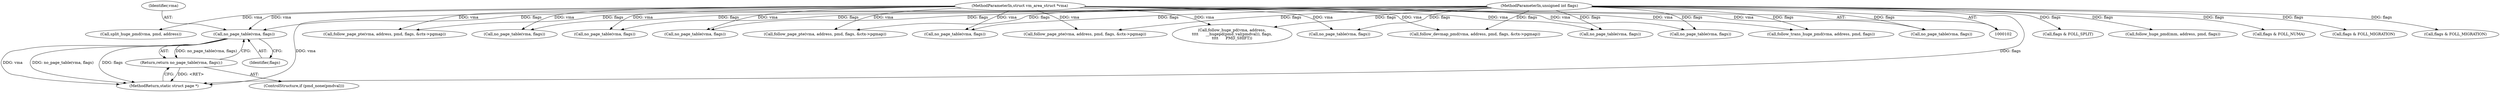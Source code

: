 digraph "0_linux_6b3a707736301c2128ca85ce85fb13f60b5e350a_5@pointer" {
"1000133" [label="(Call,no_page_table(vma, flags))"];
"1000103" [label="(MethodParameterIn,struct vm_area_struct *vma)"];
"1000106" [label="(MethodParameterIn,unsigned int flags)"];
"1000132" [label="(Return,return no_page_table(vma, flags);)"];
"1000275" [label="(Call,no_page_table(vma, flags))"];
"1000169" [label="(Call,follow_huge_pd(vma, address,\n\t\t\t\t      __hugepd(pmd_val(pmdval)), flags,\n\t\t\t\t      PMD_SHIFT))"];
"1000269" [label="(Call,flags & FOLL_NUMA)"];
"1000103" [label="(MethodParameterIn,struct vm_area_struct *vma)"];
"1000237" [label="(Call,follow_devmap_pmd(vma, address, pmd, flags, &ctx->pgmap))"];
"1000308" [label="(Call,flags & FOLL_MIGRATION)"];
"1000106" [label="(MethodParameterIn,unsigned int flags)"];
"1000198" [label="(Call,no_page_table(vma, flags))"];
"1000194" [label="(Call,flags & FOLL_MIGRATION)"];
"1000132" [label="(Return,return no_page_table(vma, flags);)"];
"1000358" [label="(Call,split_huge_pmd(vma, pmd, address))"];
"1000329" [label="(Call,follow_page_pte(vma, address, pmd, flags, &ctx->pgmap))"];
"1000425" [label="(MethodReturn,static struct page *)"];
"1000134" [label="(Identifier,vma)"];
"1000135" [label="(Identifier,flags)"];
"1000222" [label="(Call,no_page_table(vma, flags))"];
"1000339" [label="(Call,flags & FOLL_SPLIT)"];
"1000158" [label="(Call,no_page_table(vma, flags))"];
"1000390" [label="(Call,no_page_table(vma, flags))"];
"1000133" [label="(Call,no_page_table(vma, flags))"];
"1000398" [label="(Call,follow_page_pte(vma, address, pmd, flags, &ctx->pgmap))"];
"1000258" [label="(Call,follow_page_pte(vma, address, pmd, flags, &ctx->pgmap))"];
"1000293" [label="(Call,no_page_table(vma, flags))"];
"1000312" [label="(Call,no_page_table(vma, flags))"];
"1000148" [label="(Call,follow_huge_pmd(mm, address, pmd, flags))"];
"1000409" [label="(Call,follow_trans_huge_pmd(vma, address, pmd, flags))"];
"1000129" [label="(ControlStructure,if (pmd_none(pmdval)))"];
"1000182" [label="(Call,no_page_table(vma, flags))"];
"1000133" -> "1000132"  [label="AST: "];
"1000133" -> "1000135"  [label="CFG: "];
"1000134" -> "1000133"  [label="AST: "];
"1000135" -> "1000133"  [label="AST: "];
"1000132" -> "1000133"  [label="CFG: "];
"1000133" -> "1000425"  [label="DDG: vma"];
"1000133" -> "1000425"  [label="DDG: no_page_table(vma, flags)"];
"1000133" -> "1000425"  [label="DDG: flags"];
"1000133" -> "1000132"  [label="DDG: no_page_table(vma, flags)"];
"1000103" -> "1000133"  [label="DDG: vma"];
"1000106" -> "1000133"  [label="DDG: flags"];
"1000103" -> "1000102"  [label="AST: "];
"1000103" -> "1000425"  [label="DDG: vma"];
"1000103" -> "1000158"  [label="DDG: vma"];
"1000103" -> "1000169"  [label="DDG: vma"];
"1000103" -> "1000182"  [label="DDG: vma"];
"1000103" -> "1000198"  [label="DDG: vma"];
"1000103" -> "1000222"  [label="DDG: vma"];
"1000103" -> "1000237"  [label="DDG: vma"];
"1000103" -> "1000258"  [label="DDG: vma"];
"1000103" -> "1000275"  [label="DDG: vma"];
"1000103" -> "1000293"  [label="DDG: vma"];
"1000103" -> "1000312"  [label="DDG: vma"];
"1000103" -> "1000329"  [label="DDG: vma"];
"1000103" -> "1000358"  [label="DDG: vma"];
"1000103" -> "1000390"  [label="DDG: vma"];
"1000103" -> "1000398"  [label="DDG: vma"];
"1000103" -> "1000409"  [label="DDG: vma"];
"1000106" -> "1000102"  [label="AST: "];
"1000106" -> "1000425"  [label="DDG: flags"];
"1000106" -> "1000148"  [label="DDG: flags"];
"1000106" -> "1000158"  [label="DDG: flags"];
"1000106" -> "1000169"  [label="DDG: flags"];
"1000106" -> "1000182"  [label="DDG: flags"];
"1000106" -> "1000194"  [label="DDG: flags"];
"1000106" -> "1000198"  [label="DDG: flags"];
"1000106" -> "1000222"  [label="DDG: flags"];
"1000106" -> "1000237"  [label="DDG: flags"];
"1000106" -> "1000258"  [label="DDG: flags"];
"1000106" -> "1000269"  [label="DDG: flags"];
"1000106" -> "1000275"  [label="DDG: flags"];
"1000106" -> "1000293"  [label="DDG: flags"];
"1000106" -> "1000308"  [label="DDG: flags"];
"1000106" -> "1000312"  [label="DDG: flags"];
"1000106" -> "1000329"  [label="DDG: flags"];
"1000106" -> "1000339"  [label="DDG: flags"];
"1000106" -> "1000390"  [label="DDG: flags"];
"1000106" -> "1000398"  [label="DDG: flags"];
"1000106" -> "1000409"  [label="DDG: flags"];
"1000132" -> "1000129"  [label="AST: "];
"1000425" -> "1000132"  [label="CFG: "];
"1000132" -> "1000425"  [label="DDG: <RET>"];
}
